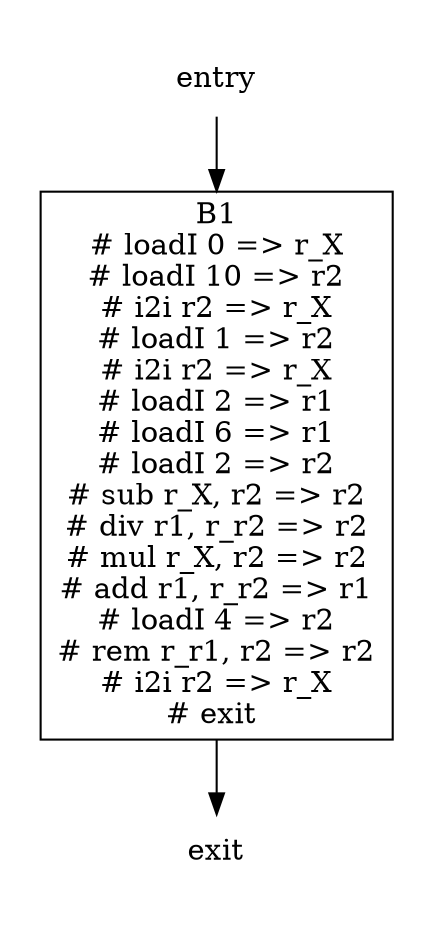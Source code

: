 digraph graphviz {
node [shape = none];
edge [tailport = s];
entry
subgraph cluster {
color="/x11/white"
B1 [fillcolor="/x11/white",shape=box, label = <B1<br/>
# loadI 0 =&gt; r_X<br/>
# loadI 10 =&gt; r2<br/>
# i2i r2 =&gt; r_X<br/>
# loadI 1 =&gt; r2<br/>
# i2i r2 =&gt; r_X<br/>
# loadI 2 =&gt; r1<br/>
# loadI 6 =&gt; r1<br/>
# loadI 2 =&gt; r2<br/>
# sub r_X&#44; r2 =&gt; r2<br/>
# div r1&#44; r_r2 =&gt; r2<br/>
# mul r_X&#44; r2 =&gt; r2<br/>
# add r1&#44; r_r2 =&gt; r1<br/>
# loadI 4 =&gt; r2<br/>
# rem r_r1&#44; r2 =&gt; r2<br/>
# i2i r2 =&gt; r_X<br/>
# exit <br/>
>]
entry -> B1
B1 -> exit

}
}